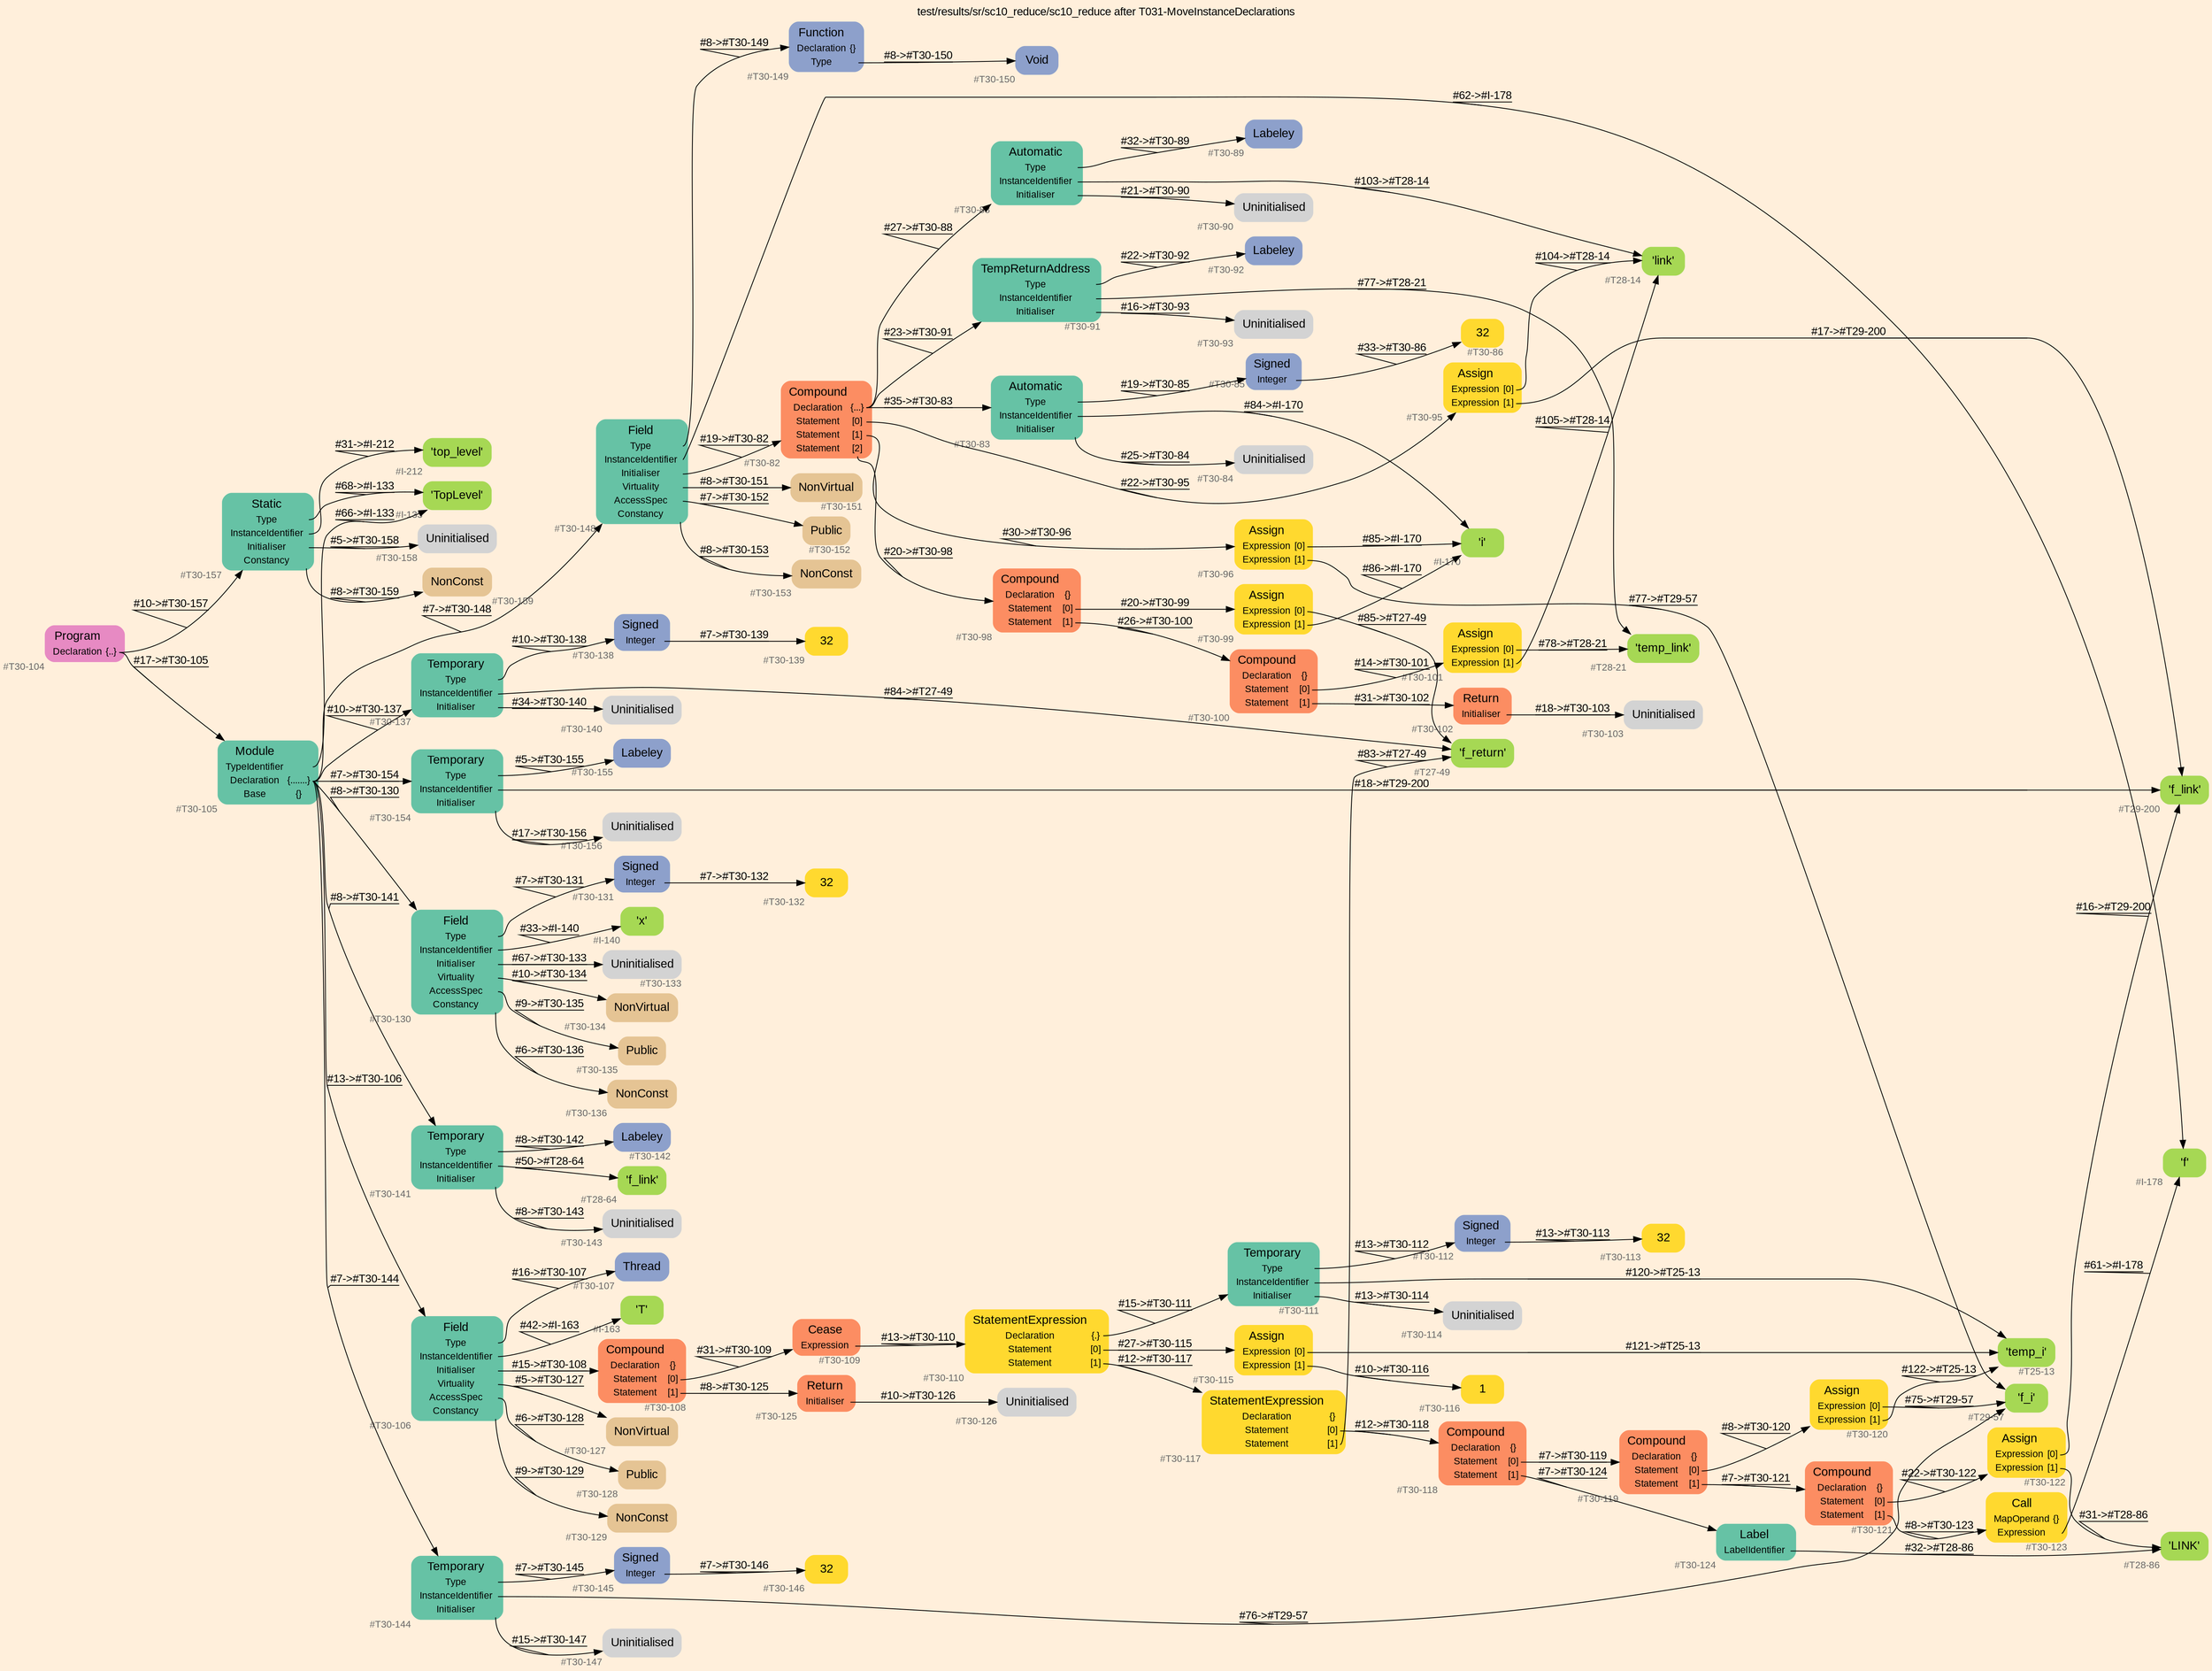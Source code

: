 digraph "test/results/sr/sc10_reduce/sc10_reduce after T031-MoveInstanceDeclarations" {
label = "test/results/sr/sc10_reduce/sc10_reduce after T031-MoveInstanceDeclarations"
labelloc = t
graph [
    rankdir = "LR"
    ranksep = 0.3
    bgcolor = antiquewhite1
    color = black
    fontcolor = black
    fontname = "Arial"
];
node [
    fontname = "Arial"
];
edge [
    fontname = "Arial"
];

// -------------------- node figure --------------------
// -------- block #T30-104 ----------
"#T30-104" [
    fillcolor = "/set28/4"
    xlabel = "#T30-104"
    fontsize = "12"
    fontcolor = grey40
    shape = "plaintext"
    label = <<TABLE BORDER="0" CELLBORDER="0" CELLSPACING="0">
     <TR><TD><FONT COLOR="black" POINT-SIZE="15">Program</FONT></TD></TR>
     <TR><TD><FONT COLOR="black" POINT-SIZE="12">Declaration</FONT></TD><TD PORT="port0"><FONT COLOR="black" POINT-SIZE="12">{..}</FONT></TD></TR>
    </TABLE>>
    style = "rounded,filled"
];

// -------- block #T30-105 ----------
"#T30-105" [
    fillcolor = "/set28/1"
    xlabel = "#T30-105"
    fontsize = "12"
    fontcolor = grey40
    shape = "plaintext"
    label = <<TABLE BORDER="0" CELLBORDER="0" CELLSPACING="0">
     <TR><TD><FONT COLOR="black" POINT-SIZE="15">Module</FONT></TD></TR>
     <TR><TD><FONT COLOR="black" POINT-SIZE="12">TypeIdentifier</FONT></TD><TD PORT="port0"></TD></TR>
     <TR><TD><FONT COLOR="black" POINT-SIZE="12">Declaration</FONT></TD><TD PORT="port1"><FONT COLOR="black" POINT-SIZE="12">{.......}</FONT></TD></TR>
     <TR><TD><FONT COLOR="black" POINT-SIZE="12">Base</FONT></TD><TD PORT="port2"><FONT COLOR="black" POINT-SIZE="12">{}</FONT></TD></TR>
    </TABLE>>
    style = "rounded,filled"
];

// -------- block #I-133 ----------
"#I-133" [
    fillcolor = "/set28/5"
    xlabel = "#I-133"
    fontsize = "12"
    fontcolor = grey40
    shape = "plaintext"
    label = <<TABLE BORDER="0" CELLBORDER="0" CELLSPACING="0">
     <TR><TD><FONT COLOR="black" POINT-SIZE="15">'TopLevel'</FONT></TD></TR>
    </TABLE>>
    style = "rounded,filled"
];

// -------- block #T30-106 ----------
"#T30-106" [
    fillcolor = "/set28/1"
    xlabel = "#T30-106"
    fontsize = "12"
    fontcolor = grey40
    shape = "plaintext"
    label = <<TABLE BORDER="0" CELLBORDER="0" CELLSPACING="0">
     <TR><TD><FONT COLOR="black" POINT-SIZE="15">Field</FONT></TD></TR>
     <TR><TD><FONT COLOR="black" POINT-SIZE="12">Type</FONT></TD><TD PORT="port0"></TD></TR>
     <TR><TD><FONT COLOR="black" POINT-SIZE="12">InstanceIdentifier</FONT></TD><TD PORT="port1"></TD></TR>
     <TR><TD><FONT COLOR="black" POINT-SIZE="12">Initialiser</FONT></TD><TD PORT="port2"></TD></TR>
     <TR><TD><FONT COLOR="black" POINT-SIZE="12">Virtuality</FONT></TD><TD PORT="port3"></TD></TR>
     <TR><TD><FONT COLOR="black" POINT-SIZE="12">AccessSpec</FONT></TD><TD PORT="port4"></TD></TR>
     <TR><TD><FONT COLOR="black" POINT-SIZE="12">Constancy</FONT></TD><TD PORT="port5"></TD></TR>
    </TABLE>>
    style = "rounded,filled"
];

// -------- block #T30-107 ----------
"#T30-107" [
    fillcolor = "/set28/3"
    xlabel = "#T30-107"
    fontsize = "12"
    fontcolor = grey40
    shape = "plaintext"
    label = <<TABLE BORDER="0" CELLBORDER="0" CELLSPACING="0">
     <TR><TD><FONT COLOR="black" POINT-SIZE="15">Thread</FONT></TD></TR>
    </TABLE>>
    style = "rounded,filled"
];

// -------- block #I-163 ----------
"#I-163" [
    fillcolor = "/set28/5"
    xlabel = "#I-163"
    fontsize = "12"
    fontcolor = grey40
    shape = "plaintext"
    label = <<TABLE BORDER="0" CELLBORDER="0" CELLSPACING="0">
     <TR><TD><FONT COLOR="black" POINT-SIZE="15">'T'</FONT></TD></TR>
    </TABLE>>
    style = "rounded,filled"
];

// -------- block #T30-108 ----------
"#T30-108" [
    fillcolor = "/set28/2"
    xlabel = "#T30-108"
    fontsize = "12"
    fontcolor = grey40
    shape = "plaintext"
    label = <<TABLE BORDER="0" CELLBORDER="0" CELLSPACING="0">
     <TR><TD><FONT COLOR="black" POINT-SIZE="15">Compound</FONT></TD></TR>
     <TR><TD><FONT COLOR="black" POINT-SIZE="12">Declaration</FONT></TD><TD PORT="port0"><FONT COLOR="black" POINT-SIZE="12">{}</FONT></TD></TR>
     <TR><TD><FONT COLOR="black" POINT-SIZE="12">Statement</FONT></TD><TD PORT="port1"><FONT COLOR="black" POINT-SIZE="12">[0]</FONT></TD></TR>
     <TR><TD><FONT COLOR="black" POINT-SIZE="12">Statement</FONT></TD><TD PORT="port2"><FONT COLOR="black" POINT-SIZE="12">[1]</FONT></TD></TR>
    </TABLE>>
    style = "rounded,filled"
];

// -------- block #T30-109 ----------
"#T30-109" [
    fillcolor = "/set28/2"
    xlabel = "#T30-109"
    fontsize = "12"
    fontcolor = grey40
    shape = "plaintext"
    label = <<TABLE BORDER="0" CELLBORDER="0" CELLSPACING="0">
     <TR><TD><FONT COLOR="black" POINT-SIZE="15">Cease</FONT></TD></TR>
     <TR><TD><FONT COLOR="black" POINT-SIZE="12">Expression</FONT></TD><TD PORT="port0"></TD></TR>
    </TABLE>>
    style = "rounded,filled"
];

// -------- block #T30-110 ----------
"#T30-110" [
    fillcolor = "/set28/6"
    xlabel = "#T30-110"
    fontsize = "12"
    fontcolor = grey40
    shape = "plaintext"
    label = <<TABLE BORDER="0" CELLBORDER="0" CELLSPACING="0">
     <TR><TD><FONT COLOR="black" POINT-SIZE="15">StatementExpression</FONT></TD></TR>
     <TR><TD><FONT COLOR="black" POINT-SIZE="12">Declaration</FONT></TD><TD PORT="port0"><FONT COLOR="black" POINT-SIZE="12">{.}</FONT></TD></TR>
     <TR><TD><FONT COLOR="black" POINT-SIZE="12">Statement</FONT></TD><TD PORT="port1"><FONT COLOR="black" POINT-SIZE="12">[0]</FONT></TD></TR>
     <TR><TD><FONT COLOR="black" POINT-SIZE="12">Statement</FONT></TD><TD PORT="port2"><FONT COLOR="black" POINT-SIZE="12">[1]</FONT></TD></TR>
    </TABLE>>
    style = "rounded,filled"
];

// -------- block #T30-111 ----------
"#T30-111" [
    fillcolor = "/set28/1"
    xlabel = "#T30-111"
    fontsize = "12"
    fontcolor = grey40
    shape = "plaintext"
    label = <<TABLE BORDER="0" CELLBORDER="0" CELLSPACING="0">
     <TR><TD><FONT COLOR="black" POINT-SIZE="15">Temporary</FONT></TD></TR>
     <TR><TD><FONT COLOR="black" POINT-SIZE="12">Type</FONT></TD><TD PORT="port0"></TD></TR>
     <TR><TD><FONT COLOR="black" POINT-SIZE="12">InstanceIdentifier</FONT></TD><TD PORT="port1"></TD></TR>
     <TR><TD><FONT COLOR="black" POINT-SIZE="12">Initialiser</FONT></TD><TD PORT="port2"></TD></TR>
    </TABLE>>
    style = "rounded,filled"
];

// -------- block #T30-112 ----------
"#T30-112" [
    fillcolor = "/set28/3"
    xlabel = "#T30-112"
    fontsize = "12"
    fontcolor = grey40
    shape = "plaintext"
    label = <<TABLE BORDER="0" CELLBORDER="0" CELLSPACING="0">
     <TR><TD><FONT COLOR="black" POINT-SIZE="15">Signed</FONT></TD></TR>
     <TR><TD><FONT COLOR="black" POINT-SIZE="12">Integer</FONT></TD><TD PORT="port0"></TD></TR>
    </TABLE>>
    style = "rounded,filled"
];

// -------- block #T30-113 ----------
"#T30-113" [
    fillcolor = "/set28/6"
    xlabel = "#T30-113"
    fontsize = "12"
    fontcolor = grey40
    shape = "plaintext"
    label = <<TABLE BORDER="0" CELLBORDER="0" CELLSPACING="0">
     <TR><TD><FONT COLOR="black" POINT-SIZE="15">32</FONT></TD></TR>
    </TABLE>>
    style = "rounded,filled"
];

// -------- block #T25-13 ----------
"#T25-13" [
    fillcolor = "/set28/5"
    xlabel = "#T25-13"
    fontsize = "12"
    fontcolor = grey40
    shape = "plaintext"
    label = <<TABLE BORDER="0" CELLBORDER="0" CELLSPACING="0">
     <TR><TD><FONT COLOR="black" POINT-SIZE="15">'temp_i'</FONT></TD></TR>
    </TABLE>>
    style = "rounded,filled"
];

// -------- block #T30-114 ----------
"#T30-114" [
    xlabel = "#T30-114"
    fontsize = "12"
    fontcolor = grey40
    shape = "plaintext"
    label = <<TABLE BORDER="0" CELLBORDER="0" CELLSPACING="0">
     <TR><TD><FONT COLOR="black" POINT-SIZE="15">Uninitialised</FONT></TD></TR>
    </TABLE>>
    style = "rounded,filled"
];

// -------- block #T30-115 ----------
"#T30-115" [
    fillcolor = "/set28/6"
    xlabel = "#T30-115"
    fontsize = "12"
    fontcolor = grey40
    shape = "plaintext"
    label = <<TABLE BORDER="0" CELLBORDER="0" CELLSPACING="0">
     <TR><TD><FONT COLOR="black" POINT-SIZE="15">Assign</FONT></TD></TR>
     <TR><TD><FONT COLOR="black" POINT-SIZE="12">Expression</FONT></TD><TD PORT="port0"><FONT COLOR="black" POINT-SIZE="12">[0]</FONT></TD></TR>
     <TR><TD><FONT COLOR="black" POINT-SIZE="12">Expression</FONT></TD><TD PORT="port1"><FONT COLOR="black" POINT-SIZE="12">[1]</FONT></TD></TR>
    </TABLE>>
    style = "rounded,filled"
];

// -------- block #T30-116 ----------
"#T30-116" [
    fillcolor = "/set28/6"
    xlabel = "#T30-116"
    fontsize = "12"
    fontcolor = grey40
    shape = "plaintext"
    label = <<TABLE BORDER="0" CELLBORDER="0" CELLSPACING="0">
     <TR><TD><FONT COLOR="black" POINT-SIZE="15">1</FONT></TD></TR>
    </TABLE>>
    style = "rounded,filled"
];

// -------- block #T30-117 ----------
"#T30-117" [
    fillcolor = "/set28/6"
    xlabel = "#T30-117"
    fontsize = "12"
    fontcolor = grey40
    shape = "plaintext"
    label = <<TABLE BORDER="0" CELLBORDER="0" CELLSPACING="0">
     <TR><TD><FONT COLOR="black" POINT-SIZE="15">StatementExpression</FONT></TD></TR>
     <TR><TD><FONT COLOR="black" POINT-SIZE="12">Declaration</FONT></TD><TD PORT="port0"><FONT COLOR="black" POINT-SIZE="12">{}</FONT></TD></TR>
     <TR><TD><FONT COLOR="black" POINT-SIZE="12">Statement</FONT></TD><TD PORT="port1"><FONT COLOR="black" POINT-SIZE="12">[0]</FONT></TD></TR>
     <TR><TD><FONT COLOR="black" POINT-SIZE="12">Statement</FONT></TD><TD PORT="port2"><FONT COLOR="black" POINT-SIZE="12">[1]</FONT></TD></TR>
    </TABLE>>
    style = "rounded,filled"
];

// -------- block #T30-118 ----------
"#T30-118" [
    fillcolor = "/set28/2"
    xlabel = "#T30-118"
    fontsize = "12"
    fontcolor = grey40
    shape = "plaintext"
    label = <<TABLE BORDER="0" CELLBORDER="0" CELLSPACING="0">
     <TR><TD><FONT COLOR="black" POINT-SIZE="15">Compound</FONT></TD></TR>
     <TR><TD><FONT COLOR="black" POINT-SIZE="12">Declaration</FONT></TD><TD PORT="port0"><FONT COLOR="black" POINT-SIZE="12">{}</FONT></TD></TR>
     <TR><TD><FONT COLOR="black" POINT-SIZE="12">Statement</FONT></TD><TD PORT="port1"><FONT COLOR="black" POINT-SIZE="12">[0]</FONT></TD></TR>
     <TR><TD><FONT COLOR="black" POINT-SIZE="12">Statement</FONT></TD><TD PORT="port2"><FONT COLOR="black" POINT-SIZE="12">[1]</FONT></TD></TR>
    </TABLE>>
    style = "rounded,filled"
];

// -------- block #T30-119 ----------
"#T30-119" [
    fillcolor = "/set28/2"
    xlabel = "#T30-119"
    fontsize = "12"
    fontcolor = grey40
    shape = "plaintext"
    label = <<TABLE BORDER="0" CELLBORDER="0" CELLSPACING="0">
     <TR><TD><FONT COLOR="black" POINT-SIZE="15">Compound</FONT></TD></TR>
     <TR><TD><FONT COLOR="black" POINT-SIZE="12">Declaration</FONT></TD><TD PORT="port0"><FONT COLOR="black" POINT-SIZE="12">{}</FONT></TD></TR>
     <TR><TD><FONT COLOR="black" POINT-SIZE="12">Statement</FONT></TD><TD PORT="port1"><FONT COLOR="black" POINT-SIZE="12">[0]</FONT></TD></TR>
     <TR><TD><FONT COLOR="black" POINT-SIZE="12">Statement</FONT></TD><TD PORT="port2"><FONT COLOR="black" POINT-SIZE="12">[1]</FONT></TD></TR>
    </TABLE>>
    style = "rounded,filled"
];

// -------- block #T30-120 ----------
"#T30-120" [
    fillcolor = "/set28/6"
    xlabel = "#T30-120"
    fontsize = "12"
    fontcolor = grey40
    shape = "plaintext"
    label = <<TABLE BORDER="0" CELLBORDER="0" CELLSPACING="0">
     <TR><TD><FONT COLOR="black" POINT-SIZE="15">Assign</FONT></TD></TR>
     <TR><TD><FONT COLOR="black" POINT-SIZE="12">Expression</FONT></TD><TD PORT="port0"><FONT COLOR="black" POINT-SIZE="12">[0]</FONT></TD></TR>
     <TR><TD><FONT COLOR="black" POINT-SIZE="12">Expression</FONT></TD><TD PORT="port1"><FONT COLOR="black" POINT-SIZE="12">[1]</FONT></TD></TR>
    </TABLE>>
    style = "rounded,filled"
];

// -------- block #T29-57 ----------
"#T29-57" [
    fillcolor = "/set28/5"
    xlabel = "#T29-57"
    fontsize = "12"
    fontcolor = grey40
    shape = "plaintext"
    label = <<TABLE BORDER="0" CELLBORDER="0" CELLSPACING="0">
     <TR><TD><FONT COLOR="black" POINT-SIZE="15">'f_i'</FONT></TD></TR>
    </TABLE>>
    style = "rounded,filled"
];

// -------- block #T30-121 ----------
"#T30-121" [
    fillcolor = "/set28/2"
    xlabel = "#T30-121"
    fontsize = "12"
    fontcolor = grey40
    shape = "plaintext"
    label = <<TABLE BORDER="0" CELLBORDER="0" CELLSPACING="0">
     <TR><TD><FONT COLOR="black" POINT-SIZE="15">Compound</FONT></TD></TR>
     <TR><TD><FONT COLOR="black" POINT-SIZE="12">Declaration</FONT></TD><TD PORT="port0"><FONT COLOR="black" POINT-SIZE="12">{}</FONT></TD></TR>
     <TR><TD><FONT COLOR="black" POINT-SIZE="12">Statement</FONT></TD><TD PORT="port1"><FONT COLOR="black" POINT-SIZE="12">[0]</FONT></TD></TR>
     <TR><TD><FONT COLOR="black" POINT-SIZE="12">Statement</FONT></TD><TD PORT="port2"><FONT COLOR="black" POINT-SIZE="12">[1]</FONT></TD></TR>
    </TABLE>>
    style = "rounded,filled"
];

// -------- block #T30-122 ----------
"#T30-122" [
    fillcolor = "/set28/6"
    xlabel = "#T30-122"
    fontsize = "12"
    fontcolor = grey40
    shape = "plaintext"
    label = <<TABLE BORDER="0" CELLBORDER="0" CELLSPACING="0">
     <TR><TD><FONT COLOR="black" POINT-SIZE="15">Assign</FONT></TD></TR>
     <TR><TD><FONT COLOR="black" POINT-SIZE="12">Expression</FONT></TD><TD PORT="port0"><FONT COLOR="black" POINT-SIZE="12">[0]</FONT></TD></TR>
     <TR><TD><FONT COLOR="black" POINT-SIZE="12">Expression</FONT></TD><TD PORT="port1"><FONT COLOR="black" POINT-SIZE="12">[1]</FONT></TD></TR>
    </TABLE>>
    style = "rounded,filled"
];

// -------- block #T29-200 ----------
"#T29-200" [
    fillcolor = "/set28/5"
    xlabel = "#T29-200"
    fontsize = "12"
    fontcolor = grey40
    shape = "plaintext"
    label = <<TABLE BORDER="0" CELLBORDER="0" CELLSPACING="0">
     <TR><TD><FONT COLOR="black" POINT-SIZE="15">'f_link'</FONT></TD></TR>
    </TABLE>>
    style = "rounded,filled"
];

// -------- block #T28-86 ----------
"#T28-86" [
    fillcolor = "/set28/5"
    xlabel = "#T28-86"
    fontsize = "12"
    fontcolor = grey40
    shape = "plaintext"
    label = <<TABLE BORDER="0" CELLBORDER="0" CELLSPACING="0">
     <TR><TD><FONT COLOR="black" POINT-SIZE="15">'LINK'</FONT></TD></TR>
    </TABLE>>
    style = "rounded,filled"
];

// -------- block #T30-123 ----------
"#T30-123" [
    fillcolor = "/set28/6"
    xlabel = "#T30-123"
    fontsize = "12"
    fontcolor = grey40
    shape = "plaintext"
    label = <<TABLE BORDER="0" CELLBORDER="0" CELLSPACING="0">
     <TR><TD><FONT COLOR="black" POINT-SIZE="15">Call</FONT></TD></TR>
     <TR><TD><FONT COLOR="black" POINT-SIZE="12">MapOperand</FONT></TD><TD PORT="port0"><FONT COLOR="black" POINT-SIZE="12">{}</FONT></TD></TR>
     <TR><TD><FONT COLOR="black" POINT-SIZE="12">Expression</FONT></TD><TD PORT="port1"></TD></TR>
    </TABLE>>
    style = "rounded,filled"
];

// -------- block #I-178 ----------
"#I-178" [
    fillcolor = "/set28/5"
    xlabel = "#I-178"
    fontsize = "12"
    fontcolor = grey40
    shape = "plaintext"
    label = <<TABLE BORDER="0" CELLBORDER="0" CELLSPACING="0">
     <TR><TD><FONT COLOR="black" POINT-SIZE="15">'f'</FONT></TD></TR>
    </TABLE>>
    style = "rounded,filled"
];

// -------- block #T30-124 ----------
"#T30-124" [
    fillcolor = "/set28/1"
    xlabel = "#T30-124"
    fontsize = "12"
    fontcolor = grey40
    shape = "plaintext"
    label = <<TABLE BORDER="0" CELLBORDER="0" CELLSPACING="0">
     <TR><TD><FONT COLOR="black" POINT-SIZE="15">Label</FONT></TD></TR>
     <TR><TD><FONT COLOR="black" POINT-SIZE="12">LabelIdentifier</FONT></TD><TD PORT="port0"></TD></TR>
    </TABLE>>
    style = "rounded,filled"
];

// -------- block #T27-49 ----------
"#T27-49" [
    fillcolor = "/set28/5"
    xlabel = "#T27-49"
    fontsize = "12"
    fontcolor = grey40
    shape = "plaintext"
    label = <<TABLE BORDER="0" CELLBORDER="0" CELLSPACING="0">
     <TR><TD><FONT COLOR="black" POINT-SIZE="15">'f_return'</FONT></TD></TR>
    </TABLE>>
    style = "rounded,filled"
];

// -------- block #T30-125 ----------
"#T30-125" [
    fillcolor = "/set28/2"
    xlabel = "#T30-125"
    fontsize = "12"
    fontcolor = grey40
    shape = "plaintext"
    label = <<TABLE BORDER="0" CELLBORDER="0" CELLSPACING="0">
     <TR><TD><FONT COLOR="black" POINT-SIZE="15">Return</FONT></TD></TR>
     <TR><TD><FONT COLOR="black" POINT-SIZE="12">Initialiser</FONT></TD><TD PORT="port0"></TD></TR>
    </TABLE>>
    style = "rounded,filled"
];

// -------- block #T30-126 ----------
"#T30-126" [
    xlabel = "#T30-126"
    fontsize = "12"
    fontcolor = grey40
    shape = "plaintext"
    label = <<TABLE BORDER="0" CELLBORDER="0" CELLSPACING="0">
     <TR><TD><FONT COLOR="black" POINT-SIZE="15">Uninitialised</FONT></TD></TR>
    </TABLE>>
    style = "rounded,filled"
];

// -------- block #T30-127 ----------
"#T30-127" [
    fillcolor = "/set28/7"
    xlabel = "#T30-127"
    fontsize = "12"
    fontcolor = grey40
    shape = "plaintext"
    label = <<TABLE BORDER="0" CELLBORDER="0" CELLSPACING="0">
     <TR><TD><FONT COLOR="black" POINT-SIZE="15">NonVirtual</FONT></TD></TR>
    </TABLE>>
    style = "rounded,filled"
];

// -------- block #T30-128 ----------
"#T30-128" [
    fillcolor = "/set28/7"
    xlabel = "#T30-128"
    fontsize = "12"
    fontcolor = grey40
    shape = "plaintext"
    label = <<TABLE BORDER="0" CELLBORDER="0" CELLSPACING="0">
     <TR><TD><FONT COLOR="black" POINT-SIZE="15">Public</FONT></TD></TR>
    </TABLE>>
    style = "rounded,filled"
];

// -------- block #T30-129 ----------
"#T30-129" [
    fillcolor = "/set28/7"
    xlabel = "#T30-129"
    fontsize = "12"
    fontcolor = grey40
    shape = "plaintext"
    label = <<TABLE BORDER="0" CELLBORDER="0" CELLSPACING="0">
     <TR><TD><FONT COLOR="black" POINT-SIZE="15">NonConst</FONT></TD></TR>
    </TABLE>>
    style = "rounded,filled"
];

// -------- block #T30-130 ----------
"#T30-130" [
    fillcolor = "/set28/1"
    xlabel = "#T30-130"
    fontsize = "12"
    fontcolor = grey40
    shape = "plaintext"
    label = <<TABLE BORDER="0" CELLBORDER="0" CELLSPACING="0">
     <TR><TD><FONT COLOR="black" POINT-SIZE="15">Field</FONT></TD></TR>
     <TR><TD><FONT COLOR="black" POINT-SIZE="12">Type</FONT></TD><TD PORT="port0"></TD></TR>
     <TR><TD><FONT COLOR="black" POINT-SIZE="12">InstanceIdentifier</FONT></TD><TD PORT="port1"></TD></TR>
     <TR><TD><FONT COLOR="black" POINT-SIZE="12">Initialiser</FONT></TD><TD PORT="port2"></TD></TR>
     <TR><TD><FONT COLOR="black" POINT-SIZE="12">Virtuality</FONT></TD><TD PORT="port3"></TD></TR>
     <TR><TD><FONT COLOR="black" POINT-SIZE="12">AccessSpec</FONT></TD><TD PORT="port4"></TD></TR>
     <TR><TD><FONT COLOR="black" POINT-SIZE="12">Constancy</FONT></TD><TD PORT="port5"></TD></TR>
    </TABLE>>
    style = "rounded,filled"
];

// -------- block #T30-131 ----------
"#T30-131" [
    fillcolor = "/set28/3"
    xlabel = "#T30-131"
    fontsize = "12"
    fontcolor = grey40
    shape = "plaintext"
    label = <<TABLE BORDER="0" CELLBORDER="0" CELLSPACING="0">
     <TR><TD><FONT COLOR="black" POINT-SIZE="15">Signed</FONT></TD></TR>
     <TR><TD><FONT COLOR="black" POINT-SIZE="12">Integer</FONT></TD><TD PORT="port0"></TD></TR>
    </TABLE>>
    style = "rounded,filled"
];

// -------- block #T30-132 ----------
"#T30-132" [
    fillcolor = "/set28/6"
    xlabel = "#T30-132"
    fontsize = "12"
    fontcolor = grey40
    shape = "plaintext"
    label = <<TABLE BORDER="0" CELLBORDER="0" CELLSPACING="0">
     <TR><TD><FONT COLOR="black" POINT-SIZE="15">32</FONT></TD></TR>
    </TABLE>>
    style = "rounded,filled"
];

// -------- block #I-140 ----------
"#I-140" [
    fillcolor = "/set28/5"
    xlabel = "#I-140"
    fontsize = "12"
    fontcolor = grey40
    shape = "plaintext"
    label = <<TABLE BORDER="0" CELLBORDER="0" CELLSPACING="0">
     <TR><TD><FONT COLOR="black" POINT-SIZE="15">'x'</FONT></TD></TR>
    </TABLE>>
    style = "rounded,filled"
];

// -------- block #T30-133 ----------
"#T30-133" [
    xlabel = "#T30-133"
    fontsize = "12"
    fontcolor = grey40
    shape = "plaintext"
    label = <<TABLE BORDER="0" CELLBORDER="0" CELLSPACING="0">
     <TR><TD><FONT COLOR="black" POINT-SIZE="15">Uninitialised</FONT></TD></TR>
    </TABLE>>
    style = "rounded,filled"
];

// -------- block #T30-134 ----------
"#T30-134" [
    fillcolor = "/set28/7"
    xlabel = "#T30-134"
    fontsize = "12"
    fontcolor = grey40
    shape = "plaintext"
    label = <<TABLE BORDER="0" CELLBORDER="0" CELLSPACING="0">
     <TR><TD><FONT COLOR="black" POINT-SIZE="15">NonVirtual</FONT></TD></TR>
    </TABLE>>
    style = "rounded,filled"
];

// -------- block #T30-135 ----------
"#T30-135" [
    fillcolor = "/set28/7"
    xlabel = "#T30-135"
    fontsize = "12"
    fontcolor = grey40
    shape = "plaintext"
    label = <<TABLE BORDER="0" CELLBORDER="0" CELLSPACING="0">
     <TR><TD><FONT COLOR="black" POINT-SIZE="15">Public</FONT></TD></TR>
    </TABLE>>
    style = "rounded,filled"
];

// -------- block #T30-136 ----------
"#T30-136" [
    fillcolor = "/set28/7"
    xlabel = "#T30-136"
    fontsize = "12"
    fontcolor = grey40
    shape = "plaintext"
    label = <<TABLE BORDER="0" CELLBORDER="0" CELLSPACING="0">
     <TR><TD><FONT COLOR="black" POINT-SIZE="15">NonConst</FONT></TD></TR>
    </TABLE>>
    style = "rounded,filled"
];

// -------- block #T30-137 ----------
"#T30-137" [
    fillcolor = "/set28/1"
    xlabel = "#T30-137"
    fontsize = "12"
    fontcolor = grey40
    shape = "plaintext"
    label = <<TABLE BORDER="0" CELLBORDER="0" CELLSPACING="0">
     <TR><TD><FONT COLOR="black" POINT-SIZE="15">Temporary</FONT></TD></TR>
     <TR><TD><FONT COLOR="black" POINT-SIZE="12">Type</FONT></TD><TD PORT="port0"></TD></TR>
     <TR><TD><FONT COLOR="black" POINT-SIZE="12">InstanceIdentifier</FONT></TD><TD PORT="port1"></TD></TR>
     <TR><TD><FONT COLOR="black" POINT-SIZE="12">Initialiser</FONT></TD><TD PORT="port2"></TD></TR>
    </TABLE>>
    style = "rounded,filled"
];

// -------- block #T30-138 ----------
"#T30-138" [
    fillcolor = "/set28/3"
    xlabel = "#T30-138"
    fontsize = "12"
    fontcolor = grey40
    shape = "plaintext"
    label = <<TABLE BORDER="0" CELLBORDER="0" CELLSPACING="0">
     <TR><TD><FONT COLOR="black" POINT-SIZE="15">Signed</FONT></TD></TR>
     <TR><TD><FONT COLOR="black" POINT-SIZE="12">Integer</FONT></TD><TD PORT="port0"></TD></TR>
    </TABLE>>
    style = "rounded,filled"
];

// -------- block #T30-139 ----------
"#T30-139" [
    fillcolor = "/set28/6"
    xlabel = "#T30-139"
    fontsize = "12"
    fontcolor = grey40
    shape = "plaintext"
    label = <<TABLE BORDER="0" CELLBORDER="0" CELLSPACING="0">
     <TR><TD><FONT COLOR="black" POINT-SIZE="15">32</FONT></TD></TR>
    </TABLE>>
    style = "rounded,filled"
];

// -------- block #T30-140 ----------
"#T30-140" [
    xlabel = "#T30-140"
    fontsize = "12"
    fontcolor = grey40
    shape = "plaintext"
    label = <<TABLE BORDER="0" CELLBORDER="0" CELLSPACING="0">
     <TR><TD><FONT COLOR="black" POINT-SIZE="15">Uninitialised</FONT></TD></TR>
    </TABLE>>
    style = "rounded,filled"
];

// -------- block #T30-141 ----------
"#T30-141" [
    fillcolor = "/set28/1"
    xlabel = "#T30-141"
    fontsize = "12"
    fontcolor = grey40
    shape = "plaintext"
    label = <<TABLE BORDER="0" CELLBORDER="0" CELLSPACING="0">
     <TR><TD><FONT COLOR="black" POINT-SIZE="15">Temporary</FONT></TD></TR>
     <TR><TD><FONT COLOR="black" POINT-SIZE="12">Type</FONT></TD><TD PORT="port0"></TD></TR>
     <TR><TD><FONT COLOR="black" POINT-SIZE="12">InstanceIdentifier</FONT></TD><TD PORT="port1"></TD></TR>
     <TR><TD><FONT COLOR="black" POINT-SIZE="12">Initialiser</FONT></TD><TD PORT="port2"></TD></TR>
    </TABLE>>
    style = "rounded,filled"
];

// -------- block #T30-142 ----------
"#T30-142" [
    fillcolor = "/set28/3"
    xlabel = "#T30-142"
    fontsize = "12"
    fontcolor = grey40
    shape = "plaintext"
    label = <<TABLE BORDER="0" CELLBORDER="0" CELLSPACING="0">
     <TR><TD><FONT COLOR="black" POINT-SIZE="15">Labeley</FONT></TD></TR>
    </TABLE>>
    style = "rounded,filled"
];

// -------- block #T28-64 ----------
"#T28-64" [
    fillcolor = "/set28/5"
    xlabel = "#T28-64"
    fontsize = "12"
    fontcolor = grey40
    shape = "plaintext"
    label = <<TABLE BORDER="0" CELLBORDER="0" CELLSPACING="0">
     <TR><TD><FONT COLOR="black" POINT-SIZE="15">'f_link'</FONT></TD></TR>
    </TABLE>>
    style = "rounded,filled"
];

// -------- block #T30-143 ----------
"#T30-143" [
    xlabel = "#T30-143"
    fontsize = "12"
    fontcolor = grey40
    shape = "plaintext"
    label = <<TABLE BORDER="0" CELLBORDER="0" CELLSPACING="0">
     <TR><TD><FONT COLOR="black" POINT-SIZE="15">Uninitialised</FONT></TD></TR>
    </TABLE>>
    style = "rounded,filled"
];

// -------- block #T30-144 ----------
"#T30-144" [
    fillcolor = "/set28/1"
    xlabel = "#T30-144"
    fontsize = "12"
    fontcolor = grey40
    shape = "plaintext"
    label = <<TABLE BORDER="0" CELLBORDER="0" CELLSPACING="0">
     <TR><TD><FONT COLOR="black" POINT-SIZE="15">Temporary</FONT></TD></TR>
     <TR><TD><FONT COLOR="black" POINT-SIZE="12">Type</FONT></TD><TD PORT="port0"></TD></TR>
     <TR><TD><FONT COLOR="black" POINT-SIZE="12">InstanceIdentifier</FONT></TD><TD PORT="port1"></TD></TR>
     <TR><TD><FONT COLOR="black" POINT-SIZE="12">Initialiser</FONT></TD><TD PORT="port2"></TD></TR>
    </TABLE>>
    style = "rounded,filled"
];

// -------- block #T30-145 ----------
"#T30-145" [
    fillcolor = "/set28/3"
    xlabel = "#T30-145"
    fontsize = "12"
    fontcolor = grey40
    shape = "plaintext"
    label = <<TABLE BORDER="0" CELLBORDER="0" CELLSPACING="0">
     <TR><TD><FONT COLOR="black" POINT-SIZE="15">Signed</FONT></TD></TR>
     <TR><TD><FONT COLOR="black" POINT-SIZE="12">Integer</FONT></TD><TD PORT="port0"></TD></TR>
    </TABLE>>
    style = "rounded,filled"
];

// -------- block #T30-146 ----------
"#T30-146" [
    fillcolor = "/set28/6"
    xlabel = "#T30-146"
    fontsize = "12"
    fontcolor = grey40
    shape = "plaintext"
    label = <<TABLE BORDER="0" CELLBORDER="0" CELLSPACING="0">
     <TR><TD><FONT COLOR="black" POINT-SIZE="15">32</FONT></TD></TR>
    </TABLE>>
    style = "rounded,filled"
];

// -------- block #T30-147 ----------
"#T30-147" [
    xlabel = "#T30-147"
    fontsize = "12"
    fontcolor = grey40
    shape = "plaintext"
    label = <<TABLE BORDER="0" CELLBORDER="0" CELLSPACING="0">
     <TR><TD><FONT COLOR="black" POINT-SIZE="15">Uninitialised</FONT></TD></TR>
    </TABLE>>
    style = "rounded,filled"
];

// -------- block #T30-148 ----------
"#T30-148" [
    fillcolor = "/set28/1"
    xlabel = "#T30-148"
    fontsize = "12"
    fontcolor = grey40
    shape = "plaintext"
    label = <<TABLE BORDER="0" CELLBORDER="0" CELLSPACING="0">
     <TR><TD><FONT COLOR="black" POINT-SIZE="15">Field</FONT></TD></TR>
     <TR><TD><FONT COLOR="black" POINT-SIZE="12">Type</FONT></TD><TD PORT="port0"></TD></TR>
     <TR><TD><FONT COLOR="black" POINT-SIZE="12">InstanceIdentifier</FONT></TD><TD PORT="port1"></TD></TR>
     <TR><TD><FONT COLOR="black" POINT-SIZE="12">Initialiser</FONT></TD><TD PORT="port2"></TD></TR>
     <TR><TD><FONT COLOR="black" POINT-SIZE="12">Virtuality</FONT></TD><TD PORT="port3"></TD></TR>
     <TR><TD><FONT COLOR="black" POINT-SIZE="12">AccessSpec</FONT></TD><TD PORT="port4"></TD></TR>
     <TR><TD><FONT COLOR="black" POINT-SIZE="12">Constancy</FONT></TD><TD PORT="port5"></TD></TR>
    </TABLE>>
    style = "rounded,filled"
];

// -------- block #T30-149 ----------
"#T30-149" [
    fillcolor = "/set28/3"
    xlabel = "#T30-149"
    fontsize = "12"
    fontcolor = grey40
    shape = "plaintext"
    label = <<TABLE BORDER="0" CELLBORDER="0" CELLSPACING="0">
     <TR><TD><FONT COLOR="black" POINT-SIZE="15">Function</FONT></TD></TR>
     <TR><TD><FONT COLOR="black" POINT-SIZE="12">Declaration</FONT></TD><TD PORT="port0"><FONT COLOR="black" POINT-SIZE="12">{}</FONT></TD></TR>
     <TR><TD><FONT COLOR="black" POINT-SIZE="12">Type</FONT></TD><TD PORT="port1"></TD></TR>
    </TABLE>>
    style = "rounded,filled"
];

// -------- block #T30-150 ----------
"#T30-150" [
    fillcolor = "/set28/3"
    xlabel = "#T30-150"
    fontsize = "12"
    fontcolor = grey40
    shape = "plaintext"
    label = <<TABLE BORDER="0" CELLBORDER="0" CELLSPACING="0">
     <TR><TD><FONT COLOR="black" POINT-SIZE="15">Void</FONT></TD></TR>
    </TABLE>>
    style = "rounded,filled"
];

// -------- block #T30-82 ----------
"#T30-82" [
    fillcolor = "/set28/2"
    xlabel = "#T30-82"
    fontsize = "12"
    fontcolor = grey40
    shape = "plaintext"
    label = <<TABLE BORDER="0" CELLBORDER="0" CELLSPACING="0">
     <TR><TD><FONT COLOR="black" POINT-SIZE="15">Compound</FONT></TD></TR>
     <TR><TD><FONT COLOR="black" POINT-SIZE="12">Declaration</FONT></TD><TD PORT="port0"><FONT COLOR="black" POINT-SIZE="12">{...}</FONT></TD></TR>
     <TR><TD><FONT COLOR="black" POINT-SIZE="12">Statement</FONT></TD><TD PORT="port1"><FONT COLOR="black" POINT-SIZE="12">[0]</FONT></TD></TR>
     <TR><TD><FONT COLOR="black" POINT-SIZE="12">Statement</FONT></TD><TD PORT="port2"><FONT COLOR="black" POINT-SIZE="12">[1]</FONT></TD></TR>
     <TR><TD><FONT COLOR="black" POINT-SIZE="12">Statement</FONT></TD><TD PORT="port3"><FONT COLOR="black" POINT-SIZE="12">[2]</FONT></TD></TR>
    </TABLE>>
    style = "rounded,filled"
];

// -------- block #T30-83 ----------
"#T30-83" [
    fillcolor = "/set28/1"
    xlabel = "#T30-83"
    fontsize = "12"
    fontcolor = grey40
    shape = "plaintext"
    label = <<TABLE BORDER="0" CELLBORDER="0" CELLSPACING="0">
     <TR><TD><FONT COLOR="black" POINT-SIZE="15">Automatic</FONT></TD></TR>
     <TR><TD><FONT COLOR="black" POINT-SIZE="12">Type</FONT></TD><TD PORT="port0"></TD></TR>
     <TR><TD><FONT COLOR="black" POINT-SIZE="12">InstanceIdentifier</FONT></TD><TD PORT="port1"></TD></TR>
     <TR><TD><FONT COLOR="black" POINT-SIZE="12">Initialiser</FONT></TD><TD PORT="port2"></TD></TR>
    </TABLE>>
    style = "rounded,filled"
];

// -------- block #T30-85 ----------
"#T30-85" [
    fillcolor = "/set28/3"
    xlabel = "#T30-85"
    fontsize = "12"
    fontcolor = grey40
    shape = "plaintext"
    label = <<TABLE BORDER="0" CELLBORDER="0" CELLSPACING="0">
     <TR><TD><FONT COLOR="black" POINT-SIZE="15">Signed</FONT></TD></TR>
     <TR><TD><FONT COLOR="black" POINT-SIZE="12">Integer</FONT></TD><TD PORT="port0"></TD></TR>
    </TABLE>>
    style = "rounded,filled"
];

// -------- block #T30-86 ----------
"#T30-86" [
    fillcolor = "/set28/6"
    xlabel = "#T30-86"
    fontsize = "12"
    fontcolor = grey40
    shape = "plaintext"
    label = <<TABLE BORDER="0" CELLBORDER="0" CELLSPACING="0">
     <TR><TD><FONT COLOR="black" POINT-SIZE="15">32</FONT></TD></TR>
    </TABLE>>
    style = "rounded,filled"
];

// -------- block #I-170 ----------
"#I-170" [
    fillcolor = "/set28/5"
    xlabel = "#I-170"
    fontsize = "12"
    fontcolor = grey40
    shape = "plaintext"
    label = <<TABLE BORDER="0" CELLBORDER="0" CELLSPACING="0">
     <TR><TD><FONT COLOR="black" POINT-SIZE="15">'i'</FONT></TD></TR>
    </TABLE>>
    style = "rounded,filled"
];

// -------- block #T30-84 ----------
"#T30-84" [
    xlabel = "#T30-84"
    fontsize = "12"
    fontcolor = grey40
    shape = "plaintext"
    label = <<TABLE BORDER="0" CELLBORDER="0" CELLSPACING="0">
     <TR><TD><FONT COLOR="black" POINT-SIZE="15">Uninitialised</FONT></TD></TR>
    </TABLE>>
    style = "rounded,filled"
];

// -------- block #T30-88 ----------
"#T30-88" [
    fillcolor = "/set28/1"
    xlabel = "#T30-88"
    fontsize = "12"
    fontcolor = grey40
    shape = "plaintext"
    label = <<TABLE BORDER="0" CELLBORDER="0" CELLSPACING="0">
     <TR><TD><FONT COLOR="black" POINT-SIZE="15">Automatic</FONT></TD></TR>
     <TR><TD><FONT COLOR="black" POINT-SIZE="12">Type</FONT></TD><TD PORT="port0"></TD></TR>
     <TR><TD><FONT COLOR="black" POINT-SIZE="12">InstanceIdentifier</FONT></TD><TD PORT="port1"></TD></TR>
     <TR><TD><FONT COLOR="black" POINT-SIZE="12">Initialiser</FONT></TD><TD PORT="port2"></TD></TR>
    </TABLE>>
    style = "rounded,filled"
];

// -------- block #T30-89 ----------
"#T30-89" [
    fillcolor = "/set28/3"
    xlabel = "#T30-89"
    fontsize = "12"
    fontcolor = grey40
    shape = "plaintext"
    label = <<TABLE BORDER="0" CELLBORDER="0" CELLSPACING="0">
     <TR><TD><FONT COLOR="black" POINT-SIZE="15">Labeley</FONT></TD></TR>
    </TABLE>>
    style = "rounded,filled"
];

// -------- block #T28-14 ----------
"#T28-14" [
    fillcolor = "/set28/5"
    xlabel = "#T28-14"
    fontsize = "12"
    fontcolor = grey40
    shape = "plaintext"
    label = <<TABLE BORDER="0" CELLBORDER="0" CELLSPACING="0">
     <TR><TD><FONT COLOR="black" POINT-SIZE="15">'link'</FONT></TD></TR>
    </TABLE>>
    style = "rounded,filled"
];

// -------- block #T30-90 ----------
"#T30-90" [
    xlabel = "#T30-90"
    fontsize = "12"
    fontcolor = grey40
    shape = "plaintext"
    label = <<TABLE BORDER="0" CELLBORDER="0" CELLSPACING="0">
     <TR><TD><FONT COLOR="black" POINT-SIZE="15">Uninitialised</FONT></TD></TR>
    </TABLE>>
    style = "rounded,filled"
];

// -------- block #T30-91 ----------
"#T30-91" [
    fillcolor = "/set28/1"
    xlabel = "#T30-91"
    fontsize = "12"
    fontcolor = grey40
    shape = "plaintext"
    label = <<TABLE BORDER="0" CELLBORDER="0" CELLSPACING="0">
     <TR><TD><FONT COLOR="black" POINT-SIZE="15">TempReturnAddress</FONT></TD></TR>
     <TR><TD><FONT COLOR="black" POINT-SIZE="12">Type</FONT></TD><TD PORT="port0"></TD></TR>
     <TR><TD><FONT COLOR="black" POINT-SIZE="12">InstanceIdentifier</FONT></TD><TD PORT="port1"></TD></TR>
     <TR><TD><FONT COLOR="black" POINT-SIZE="12">Initialiser</FONT></TD><TD PORT="port2"></TD></TR>
    </TABLE>>
    style = "rounded,filled"
];

// -------- block #T30-92 ----------
"#T30-92" [
    fillcolor = "/set28/3"
    xlabel = "#T30-92"
    fontsize = "12"
    fontcolor = grey40
    shape = "plaintext"
    label = <<TABLE BORDER="0" CELLBORDER="0" CELLSPACING="0">
     <TR><TD><FONT COLOR="black" POINT-SIZE="15">Labeley</FONT></TD></TR>
    </TABLE>>
    style = "rounded,filled"
];

// -------- block #T28-21 ----------
"#T28-21" [
    fillcolor = "/set28/5"
    xlabel = "#T28-21"
    fontsize = "12"
    fontcolor = grey40
    shape = "plaintext"
    label = <<TABLE BORDER="0" CELLBORDER="0" CELLSPACING="0">
     <TR><TD><FONT COLOR="black" POINT-SIZE="15">'temp_link'</FONT></TD></TR>
    </TABLE>>
    style = "rounded,filled"
];

// -------- block #T30-93 ----------
"#T30-93" [
    xlabel = "#T30-93"
    fontsize = "12"
    fontcolor = grey40
    shape = "plaintext"
    label = <<TABLE BORDER="0" CELLBORDER="0" CELLSPACING="0">
     <TR><TD><FONT COLOR="black" POINT-SIZE="15">Uninitialised</FONT></TD></TR>
    </TABLE>>
    style = "rounded,filled"
];

// -------- block #T30-95 ----------
"#T30-95" [
    fillcolor = "/set28/6"
    xlabel = "#T30-95"
    fontsize = "12"
    fontcolor = grey40
    shape = "plaintext"
    label = <<TABLE BORDER="0" CELLBORDER="0" CELLSPACING="0">
     <TR><TD><FONT COLOR="black" POINT-SIZE="15">Assign</FONT></TD></TR>
     <TR><TD><FONT COLOR="black" POINT-SIZE="12">Expression</FONT></TD><TD PORT="port0"><FONT COLOR="black" POINT-SIZE="12">[0]</FONT></TD></TR>
     <TR><TD><FONT COLOR="black" POINT-SIZE="12">Expression</FONT></TD><TD PORT="port1"><FONT COLOR="black" POINT-SIZE="12">[1]</FONT></TD></TR>
    </TABLE>>
    style = "rounded,filled"
];

// -------- block #T30-96 ----------
"#T30-96" [
    fillcolor = "/set28/6"
    xlabel = "#T30-96"
    fontsize = "12"
    fontcolor = grey40
    shape = "plaintext"
    label = <<TABLE BORDER="0" CELLBORDER="0" CELLSPACING="0">
     <TR><TD><FONT COLOR="black" POINT-SIZE="15">Assign</FONT></TD></TR>
     <TR><TD><FONT COLOR="black" POINT-SIZE="12">Expression</FONT></TD><TD PORT="port0"><FONT COLOR="black" POINT-SIZE="12">[0]</FONT></TD></TR>
     <TR><TD><FONT COLOR="black" POINT-SIZE="12">Expression</FONT></TD><TD PORT="port1"><FONT COLOR="black" POINT-SIZE="12">[1]</FONT></TD></TR>
    </TABLE>>
    style = "rounded,filled"
];

// -------- block #T30-98 ----------
"#T30-98" [
    fillcolor = "/set28/2"
    xlabel = "#T30-98"
    fontsize = "12"
    fontcolor = grey40
    shape = "plaintext"
    label = <<TABLE BORDER="0" CELLBORDER="0" CELLSPACING="0">
     <TR><TD><FONT COLOR="black" POINT-SIZE="15">Compound</FONT></TD></TR>
     <TR><TD><FONT COLOR="black" POINT-SIZE="12">Declaration</FONT></TD><TD PORT="port0"><FONT COLOR="black" POINT-SIZE="12">{}</FONT></TD></TR>
     <TR><TD><FONT COLOR="black" POINT-SIZE="12">Statement</FONT></TD><TD PORT="port1"><FONT COLOR="black" POINT-SIZE="12">[0]</FONT></TD></TR>
     <TR><TD><FONT COLOR="black" POINT-SIZE="12">Statement</FONT></TD><TD PORT="port2"><FONT COLOR="black" POINT-SIZE="12">[1]</FONT></TD></TR>
    </TABLE>>
    style = "rounded,filled"
];

// -------- block #T30-99 ----------
"#T30-99" [
    fillcolor = "/set28/6"
    xlabel = "#T30-99"
    fontsize = "12"
    fontcolor = grey40
    shape = "plaintext"
    label = <<TABLE BORDER="0" CELLBORDER="0" CELLSPACING="0">
     <TR><TD><FONT COLOR="black" POINT-SIZE="15">Assign</FONT></TD></TR>
     <TR><TD><FONT COLOR="black" POINT-SIZE="12">Expression</FONT></TD><TD PORT="port0"><FONT COLOR="black" POINT-SIZE="12">[0]</FONT></TD></TR>
     <TR><TD><FONT COLOR="black" POINT-SIZE="12">Expression</FONT></TD><TD PORT="port1"><FONT COLOR="black" POINT-SIZE="12">[1]</FONT></TD></TR>
    </TABLE>>
    style = "rounded,filled"
];

// -------- block #T30-100 ----------
"#T30-100" [
    fillcolor = "/set28/2"
    xlabel = "#T30-100"
    fontsize = "12"
    fontcolor = grey40
    shape = "plaintext"
    label = <<TABLE BORDER="0" CELLBORDER="0" CELLSPACING="0">
     <TR><TD><FONT COLOR="black" POINT-SIZE="15">Compound</FONT></TD></TR>
     <TR><TD><FONT COLOR="black" POINT-SIZE="12">Declaration</FONT></TD><TD PORT="port0"><FONT COLOR="black" POINT-SIZE="12">{}</FONT></TD></TR>
     <TR><TD><FONT COLOR="black" POINT-SIZE="12">Statement</FONT></TD><TD PORT="port1"><FONT COLOR="black" POINT-SIZE="12">[0]</FONT></TD></TR>
     <TR><TD><FONT COLOR="black" POINT-SIZE="12">Statement</FONT></TD><TD PORT="port2"><FONT COLOR="black" POINT-SIZE="12">[1]</FONT></TD></TR>
    </TABLE>>
    style = "rounded,filled"
];

// -------- block #T30-101 ----------
"#T30-101" [
    fillcolor = "/set28/6"
    xlabel = "#T30-101"
    fontsize = "12"
    fontcolor = grey40
    shape = "plaintext"
    label = <<TABLE BORDER="0" CELLBORDER="0" CELLSPACING="0">
     <TR><TD><FONT COLOR="black" POINT-SIZE="15">Assign</FONT></TD></TR>
     <TR><TD><FONT COLOR="black" POINT-SIZE="12">Expression</FONT></TD><TD PORT="port0"><FONT COLOR="black" POINT-SIZE="12">[0]</FONT></TD></TR>
     <TR><TD><FONT COLOR="black" POINT-SIZE="12">Expression</FONT></TD><TD PORT="port1"><FONT COLOR="black" POINT-SIZE="12">[1]</FONT></TD></TR>
    </TABLE>>
    style = "rounded,filled"
];

// -------- block #T30-102 ----------
"#T30-102" [
    fillcolor = "/set28/2"
    xlabel = "#T30-102"
    fontsize = "12"
    fontcolor = grey40
    shape = "plaintext"
    label = <<TABLE BORDER="0" CELLBORDER="0" CELLSPACING="0">
     <TR><TD><FONT COLOR="black" POINT-SIZE="15">Return</FONT></TD></TR>
     <TR><TD><FONT COLOR="black" POINT-SIZE="12">Initialiser</FONT></TD><TD PORT="port0"></TD></TR>
    </TABLE>>
    style = "rounded,filled"
];

// -------- block #T30-103 ----------
"#T30-103" [
    xlabel = "#T30-103"
    fontsize = "12"
    fontcolor = grey40
    shape = "plaintext"
    label = <<TABLE BORDER="0" CELLBORDER="0" CELLSPACING="0">
     <TR><TD><FONT COLOR="black" POINT-SIZE="15">Uninitialised</FONT></TD></TR>
    </TABLE>>
    style = "rounded,filled"
];

// -------- block #T30-151 ----------
"#T30-151" [
    fillcolor = "/set28/7"
    xlabel = "#T30-151"
    fontsize = "12"
    fontcolor = grey40
    shape = "plaintext"
    label = <<TABLE BORDER="0" CELLBORDER="0" CELLSPACING="0">
     <TR><TD><FONT COLOR="black" POINT-SIZE="15">NonVirtual</FONT></TD></TR>
    </TABLE>>
    style = "rounded,filled"
];

// -------- block #T30-152 ----------
"#T30-152" [
    fillcolor = "/set28/7"
    xlabel = "#T30-152"
    fontsize = "12"
    fontcolor = grey40
    shape = "plaintext"
    label = <<TABLE BORDER="0" CELLBORDER="0" CELLSPACING="0">
     <TR><TD><FONT COLOR="black" POINT-SIZE="15">Public</FONT></TD></TR>
    </TABLE>>
    style = "rounded,filled"
];

// -------- block #T30-153 ----------
"#T30-153" [
    fillcolor = "/set28/7"
    xlabel = "#T30-153"
    fontsize = "12"
    fontcolor = grey40
    shape = "plaintext"
    label = <<TABLE BORDER="0" CELLBORDER="0" CELLSPACING="0">
     <TR><TD><FONT COLOR="black" POINT-SIZE="15">NonConst</FONT></TD></TR>
    </TABLE>>
    style = "rounded,filled"
];

// -------- block #T30-154 ----------
"#T30-154" [
    fillcolor = "/set28/1"
    xlabel = "#T30-154"
    fontsize = "12"
    fontcolor = grey40
    shape = "plaintext"
    label = <<TABLE BORDER="0" CELLBORDER="0" CELLSPACING="0">
     <TR><TD><FONT COLOR="black" POINT-SIZE="15">Temporary</FONT></TD></TR>
     <TR><TD><FONT COLOR="black" POINT-SIZE="12">Type</FONT></TD><TD PORT="port0"></TD></TR>
     <TR><TD><FONT COLOR="black" POINT-SIZE="12">InstanceIdentifier</FONT></TD><TD PORT="port1"></TD></TR>
     <TR><TD><FONT COLOR="black" POINT-SIZE="12">Initialiser</FONT></TD><TD PORT="port2"></TD></TR>
    </TABLE>>
    style = "rounded,filled"
];

// -------- block #T30-155 ----------
"#T30-155" [
    fillcolor = "/set28/3"
    xlabel = "#T30-155"
    fontsize = "12"
    fontcolor = grey40
    shape = "plaintext"
    label = <<TABLE BORDER="0" CELLBORDER="0" CELLSPACING="0">
     <TR><TD><FONT COLOR="black" POINT-SIZE="15">Labeley</FONT></TD></TR>
    </TABLE>>
    style = "rounded,filled"
];

// -------- block #T30-156 ----------
"#T30-156" [
    xlabel = "#T30-156"
    fontsize = "12"
    fontcolor = grey40
    shape = "plaintext"
    label = <<TABLE BORDER="0" CELLBORDER="0" CELLSPACING="0">
     <TR><TD><FONT COLOR="black" POINT-SIZE="15">Uninitialised</FONT></TD></TR>
    </TABLE>>
    style = "rounded,filled"
];

// -------- block #T30-157 ----------
"#T30-157" [
    fillcolor = "/set28/1"
    xlabel = "#T30-157"
    fontsize = "12"
    fontcolor = grey40
    shape = "plaintext"
    label = <<TABLE BORDER="0" CELLBORDER="0" CELLSPACING="0">
     <TR><TD><FONT COLOR="black" POINT-SIZE="15">Static</FONT></TD></TR>
     <TR><TD><FONT COLOR="black" POINT-SIZE="12">Type</FONT></TD><TD PORT="port0"></TD></TR>
     <TR><TD><FONT COLOR="black" POINT-SIZE="12">InstanceIdentifier</FONT></TD><TD PORT="port1"></TD></TR>
     <TR><TD><FONT COLOR="black" POINT-SIZE="12">Initialiser</FONT></TD><TD PORT="port2"></TD></TR>
     <TR><TD><FONT COLOR="black" POINT-SIZE="12">Constancy</FONT></TD><TD PORT="port3"></TD></TR>
    </TABLE>>
    style = "rounded,filled"
];

// -------- block #I-212 ----------
"#I-212" [
    fillcolor = "/set28/5"
    xlabel = "#I-212"
    fontsize = "12"
    fontcolor = grey40
    shape = "plaintext"
    label = <<TABLE BORDER="0" CELLBORDER="0" CELLSPACING="0">
     <TR><TD><FONT COLOR="black" POINT-SIZE="15">'top_level'</FONT></TD></TR>
    </TABLE>>
    style = "rounded,filled"
];

// -------- block #T30-158 ----------
"#T30-158" [
    xlabel = "#T30-158"
    fontsize = "12"
    fontcolor = grey40
    shape = "plaintext"
    label = <<TABLE BORDER="0" CELLBORDER="0" CELLSPACING="0">
     <TR><TD><FONT COLOR="black" POINT-SIZE="15">Uninitialised</FONT></TD></TR>
    </TABLE>>
    style = "rounded,filled"
];

// -------- block #T30-159 ----------
"#T30-159" [
    fillcolor = "/set28/7"
    xlabel = "#T30-159"
    fontsize = "12"
    fontcolor = grey40
    shape = "plaintext"
    label = <<TABLE BORDER="0" CELLBORDER="0" CELLSPACING="0">
     <TR><TD><FONT COLOR="black" POINT-SIZE="15">NonConst</FONT></TD></TR>
    </TABLE>>
    style = "rounded,filled"
];

"#T30-104":port0 -> "#T30-105" [
    label = "#17-&gt;#T30-105"
    decorate = true
    color = black
    fontcolor = black
];

"#T30-104":port0 -> "#T30-157" [
    label = "#10-&gt;#T30-157"
    decorate = true
    color = black
    fontcolor = black
];

"#T30-105":port0 -> "#I-133" [
    label = "#66-&gt;#I-133"
    decorate = true
    color = black
    fontcolor = black
];

"#T30-105":port1 -> "#T30-106" [
    label = "#13-&gt;#T30-106"
    decorate = true
    color = black
    fontcolor = black
];

"#T30-105":port1 -> "#T30-130" [
    label = "#8-&gt;#T30-130"
    decorate = true
    color = black
    fontcolor = black
];

"#T30-105":port1 -> "#T30-137" [
    label = "#10-&gt;#T30-137"
    decorate = true
    color = black
    fontcolor = black
];

"#T30-105":port1 -> "#T30-141" [
    label = "#8-&gt;#T30-141"
    decorate = true
    color = black
    fontcolor = black
];

"#T30-105":port1 -> "#T30-144" [
    label = "#7-&gt;#T30-144"
    decorate = true
    color = black
    fontcolor = black
];

"#T30-105":port1 -> "#T30-148" [
    label = "#7-&gt;#T30-148"
    decorate = true
    color = black
    fontcolor = black
];

"#T30-105":port1 -> "#T30-154" [
    label = "#7-&gt;#T30-154"
    decorate = true
    color = black
    fontcolor = black
];

"#T30-106":port0 -> "#T30-107" [
    label = "#16-&gt;#T30-107"
    decorate = true
    color = black
    fontcolor = black
];

"#T30-106":port1 -> "#I-163" [
    label = "#42-&gt;#I-163"
    decorate = true
    color = black
    fontcolor = black
];

"#T30-106":port2 -> "#T30-108" [
    label = "#15-&gt;#T30-108"
    decorate = true
    color = black
    fontcolor = black
];

"#T30-106":port3 -> "#T30-127" [
    label = "#5-&gt;#T30-127"
    decorate = true
    color = black
    fontcolor = black
];

"#T30-106":port4 -> "#T30-128" [
    label = "#6-&gt;#T30-128"
    decorate = true
    color = black
    fontcolor = black
];

"#T30-106":port5 -> "#T30-129" [
    label = "#9-&gt;#T30-129"
    decorate = true
    color = black
    fontcolor = black
];

"#T30-108":port1 -> "#T30-109" [
    label = "#31-&gt;#T30-109"
    decorate = true
    color = black
    fontcolor = black
];

"#T30-108":port2 -> "#T30-125" [
    label = "#8-&gt;#T30-125"
    decorate = true
    color = black
    fontcolor = black
];

"#T30-109":port0 -> "#T30-110" [
    label = "#13-&gt;#T30-110"
    decorate = true
    color = black
    fontcolor = black
];

"#T30-110":port0 -> "#T30-111" [
    label = "#15-&gt;#T30-111"
    decorate = true
    color = black
    fontcolor = black
];

"#T30-110":port1 -> "#T30-115" [
    label = "#27-&gt;#T30-115"
    decorate = true
    color = black
    fontcolor = black
];

"#T30-110":port2 -> "#T30-117" [
    label = "#12-&gt;#T30-117"
    decorate = true
    color = black
    fontcolor = black
];

"#T30-111":port0 -> "#T30-112" [
    label = "#13-&gt;#T30-112"
    decorate = true
    color = black
    fontcolor = black
];

"#T30-111":port1 -> "#T25-13" [
    label = "#120-&gt;#T25-13"
    decorate = true
    color = black
    fontcolor = black
];

"#T30-111":port2 -> "#T30-114" [
    label = "#13-&gt;#T30-114"
    decorate = true
    color = black
    fontcolor = black
];

"#T30-112":port0 -> "#T30-113" [
    label = "#13-&gt;#T30-113"
    decorate = true
    color = black
    fontcolor = black
];

"#T30-115":port0 -> "#T25-13" [
    label = "#121-&gt;#T25-13"
    decorate = true
    color = black
    fontcolor = black
];

"#T30-115":port1 -> "#T30-116" [
    label = "#10-&gt;#T30-116"
    decorate = true
    color = black
    fontcolor = black
];

"#T30-117":port1 -> "#T30-118" [
    label = "#12-&gt;#T30-118"
    decorate = true
    color = black
    fontcolor = black
];

"#T30-117":port2 -> "#T27-49" [
    label = "#83-&gt;#T27-49"
    decorate = true
    color = black
    fontcolor = black
];

"#T30-118":port1 -> "#T30-119" [
    label = "#7-&gt;#T30-119"
    decorate = true
    color = black
    fontcolor = black
];

"#T30-118":port2 -> "#T30-124" [
    label = "#7-&gt;#T30-124"
    decorate = true
    color = black
    fontcolor = black
];

"#T30-119":port1 -> "#T30-120" [
    label = "#8-&gt;#T30-120"
    decorate = true
    color = black
    fontcolor = black
];

"#T30-119":port2 -> "#T30-121" [
    label = "#7-&gt;#T30-121"
    decorate = true
    color = black
    fontcolor = black
];

"#T30-120":port0 -> "#T29-57" [
    label = "#75-&gt;#T29-57"
    decorate = true
    color = black
    fontcolor = black
];

"#T30-120":port1 -> "#T25-13" [
    label = "#122-&gt;#T25-13"
    decorate = true
    color = black
    fontcolor = black
];

"#T30-121":port1 -> "#T30-122" [
    label = "#22-&gt;#T30-122"
    decorate = true
    color = black
    fontcolor = black
];

"#T30-121":port2 -> "#T30-123" [
    label = "#8-&gt;#T30-123"
    decorate = true
    color = black
    fontcolor = black
];

"#T30-122":port0 -> "#T29-200" [
    label = "#16-&gt;#T29-200"
    decorate = true
    color = black
    fontcolor = black
];

"#T30-122":port1 -> "#T28-86" [
    label = "#31-&gt;#T28-86"
    decorate = true
    color = black
    fontcolor = black
];

"#T30-123":port1 -> "#I-178" [
    label = "#61-&gt;#I-178"
    decorate = true
    color = black
    fontcolor = black
];

"#T30-124":port0 -> "#T28-86" [
    label = "#32-&gt;#T28-86"
    decorate = true
    color = black
    fontcolor = black
];

"#T30-125":port0 -> "#T30-126" [
    label = "#10-&gt;#T30-126"
    decorate = true
    color = black
    fontcolor = black
];

"#T30-130":port0 -> "#T30-131" [
    label = "#7-&gt;#T30-131"
    decorate = true
    color = black
    fontcolor = black
];

"#T30-130":port1 -> "#I-140" [
    label = "#33-&gt;#I-140"
    decorate = true
    color = black
    fontcolor = black
];

"#T30-130":port2 -> "#T30-133" [
    label = "#67-&gt;#T30-133"
    decorate = true
    color = black
    fontcolor = black
];

"#T30-130":port3 -> "#T30-134" [
    label = "#10-&gt;#T30-134"
    decorate = true
    color = black
    fontcolor = black
];

"#T30-130":port4 -> "#T30-135" [
    label = "#9-&gt;#T30-135"
    decorate = true
    color = black
    fontcolor = black
];

"#T30-130":port5 -> "#T30-136" [
    label = "#6-&gt;#T30-136"
    decorate = true
    color = black
    fontcolor = black
];

"#T30-131":port0 -> "#T30-132" [
    label = "#7-&gt;#T30-132"
    decorate = true
    color = black
    fontcolor = black
];

"#T30-137":port0 -> "#T30-138" [
    label = "#10-&gt;#T30-138"
    decorate = true
    color = black
    fontcolor = black
];

"#T30-137":port1 -> "#T27-49" [
    label = "#84-&gt;#T27-49"
    decorate = true
    color = black
    fontcolor = black
];

"#T30-137":port2 -> "#T30-140" [
    label = "#34-&gt;#T30-140"
    decorate = true
    color = black
    fontcolor = black
];

"#T30-138":port0 -> "#T30-139" [
    label = "#7-&gt;#T30-139"
    decorate = true
    color = black
    fontcolor = black
];

"#T30-141":port0 -> "#T30-142" [
    label = "#8-&gt;#T30-142"
    decorate = true
    color = black
    fontcolor = black
];

"#T30-141":port1 -> "#T28-64" [
    label = "#50-&gt;#T28-64"
    decorate = true
    color = black
    fontcolor = black
];

"#T30-141":port2 -> "#T30-143" [
    label = "#8-&gt;#T30-143"
    decorate = true
    color = black
    fontcolor = black
];

"#T30-144":port0 -> "#T30-145" [
    label = "#7-&gt;#T30-145"
    decorate = true
    color = black
    fontcolor = black
];

"#T30-144":port1 -> "#T29-57" [
    label = "#76-&gt;#T29-57"
    decorate = true
    color = black
    fontcolor = black
];

"#T30-144":port2 -> "#T30-147" [
    label = "#15-&gt;#T30-147"
    decorate = true
    color = black
    fontcolor = black
];

"#T30-145":port0 -> "#T30-146" [
    label = "#7-&gt;#T30-146"
    decorate = true
    color = black
    fontcolor = black
];

"#T30-148":port0 -> "#T30-149" [
    label = "#8-&gt;#T30-149"
    decorate = true
    color = black
    fontcolor = black
];

"#T30-148":port1 -> "#I-178" [
    label = "#62-&gt;#I-178"
    decorate = true
    color = black
    fontcolor = black
];

"#T30-148":port2 -> "#T30-82" [
    label = "#19-&gt;#T30-82"
    decorate = true
    color = black
    fontcolor = black
];

"#T30-148":port3 -> "#T30-151" [
    label = "#8-&gt;#T30-151"
    decorate = true
    color = black
    fontcolor = black
];

"#T30-148":port4 -> "#T30-152" [
    label = "#7-&gt;#T30-152"
    decorate = true
    color = black
    fontcolor = black
];

"#T30-148":port5 -> "#T30-153" [
    label = "#8-&gt;#T30-153"
    decorate = true
    color = black
    fontcolor = black
];

"#T30-149":port1 -> "#T30-150" [
    label = "#8-&gt;#T30-150"
    decorate = true
    color = black
    fontcolor = black
];

"#T30-82":port0 -> "#T30-83" [
    label = "#35-&gt;#T30-83"
    decorate = true
    color = black
    fontcolor = black
];

"#T30-82":port0 -> "#T30-88" [
    label = "#27-&gt;#T30-88"
    decorate = true
    color = black
    fontcolor = black
];

"#T30-82":port0 -> "#T30-91" [
    label = "#23-&gt;#T30-91"
    decorate = true
    color = black
    fontcolor = black
];

"#T30-82":port1 -> "#T30-95" [
    label = "#22-&gt;#T30-95"
    decorate = true
    color = black
    fontcolor = black
];

"#T30-82":port2 -> "#T30-96" [
    label = "#30-&gt;#T30-96"
    decorate = true
    color = black
    fontcolor = black
];

"#T30-82":port3 -> "#T30-98" [
    label = "#20-&gt;#T30-98"
    decorate = true
    color = black
    fontcolor = black
];

"#T30-83":port0 -> "#T30-85" [
    label = "#19-&gt;#T30-85"
    decorate = true
    color = black
    fontcolor = black
];

"#T30-83":port1 -> "#I-170" [
    label = "#84-&gt;#I-170"
    decorate = true
    color = black
    fontcolor = black
];

"#T30-83":port2 -> "#T30-84" [
    label = "#25-&gt;#T30-84"
    decorate = true
    color = black
    fontcolor = black
];

"#T30-85":port0 -> "#T30-86" [
    label = "#33-&gt;#T30-86"
    decorate = true
    color = black
    fontcolor = black
];

"#T30-88":port0 -> "#T30-89" [
    label = "#32-&gt;#T30-89"
    decorate = true
    color = black
    fontcolor = black
];

"#T30-88":port1 -> "#T28-14" [
    label = "#103-&gt;#T28-14"
    decorate = true
    color = black
    fontcolor = black
];

"#T30-88":port2 -> "#T30-90" [
    label = "#21-&gt;#T30-90"
    decorate = true
    color = black
    fontcolor = black
];

"#T30-91":port0 -> "#T30-92" [
    label = "#22-&gt;#T30-92"
    decorate = true
    color = black
    fontcolor = black
];

"#T30-91":port1 -> "#T28-21" [
    label = "#77-&gt;#T28-21"
    decorate = true
    color = black
    fontcolor = black
];

"#T30-91":port2 -> "#T30-93" [
    label = "#16-&gt;#T30-93"
    decorate = true
    color = black
    fontcolor = black
];

"#T30-95":port0 -> "#T28-14" [
    label = "#104-&gt;#T28-14"
    decorate = true
    color = black
    fontcolor = black
];

"#T30-95":port1 -> "#T29-200" [
    label = "#17-&gt;#T29-200"
    decorate = true
    color = black
    fontcolor = black
];

"#T30-96":port0 -> "#I-170" [
    label = "#85-&gt;#I-170"
    decorate = true
    color = black
    fontcolor = black
];

"#T30-96":port1 -> "#T29-57" [
    label = "#77-&gt;#T29-57"
    decorate = true
    color = black
    fontcolor = black
];

"#T30-98":port1 -> "#T30-99" [
    label = "#20-&gt;#T30-99"
    decorate = true
    color = black
    fontcolor = black
];

"#T30-98":port2 -> "#T30-100" [
    label = "#26-&gt;#T30-100"
    decorate = true
    color = black
    fontcolor = black
];

"#T30-99":port0 -> "#T27-49" [
    label = "#85-&gt;#T27-49"
    decorate = true
    color = black
    fontcolor = black
];

"#T30-99":port1 -> "#I-170" [
    label = "#86-&gt;#I-170"
    decorate = true
    color = black
    fontcolor = black
];

"#T30-100":port1 -> "#T30-101" [
    label = "#14-&gt;#T30-101"
    decorate = true
    color = black
    fontcolor = black
];

"#T30-100":port2 -> "#T30-102" [
    label = "#31-&gt;#T30-102"
    decorate = true
    color = black
    fontcolor = black
];

"#T30-101":port0 -> "#T28-21" [
    label = "#78-&gt;#T28-21"
    decorate = true
    color = black
    fontcolor = black
];

"#T30-101":port1 -> "#T28-14" [
    label = "#105-&gt;#T28-14"
    decorate = true
    color = black
    fontcolor = black
];

"#T30-102":port0 -> "#T30-103" [
    label = "#18-&gt;#T30-103"
    decorate = true
    color = black
    fontcolor = black
];

"#T30-154":port0 -> "#T30-155" [
    label = "#5-&gt;#T30-155"
    decorate = true
    color = black
    fontcolor = black
];

"#T30-154":port1 -> "#T29-200" [
    label = "#18-&gt;#T29-200"
    decorate = true
    color = black
    fontcolor = black
];

"#T30-154":port2 -> "#T30-156" [
    label = "#17-&gt;#T30-156"
    decorate = true
    color = black
    fontcolor = black
];

"#T30-157":port0 -> "#I-133" [
    label = "#68-&gt;#I-133"
    decorate = true
    color = black
    fontcolor = black
];

"#T30-157":port1 -> "#I-212" [
    label = "#31-&gt;#I-212"
    decorate = true
    color = black
    fontcolor = black
];

"#T30-157":port2 -> "#T30-158" [
    label = "#5-&gt;#T30-158"
    decorate = true
    color = black
    fontcolor = black
];

"#T30-157":port3 -> "#T30-159" [
    label = "#8-&gt;#T30-159"
    decorate = true
    color = black
    fontcolor = black
];


}
